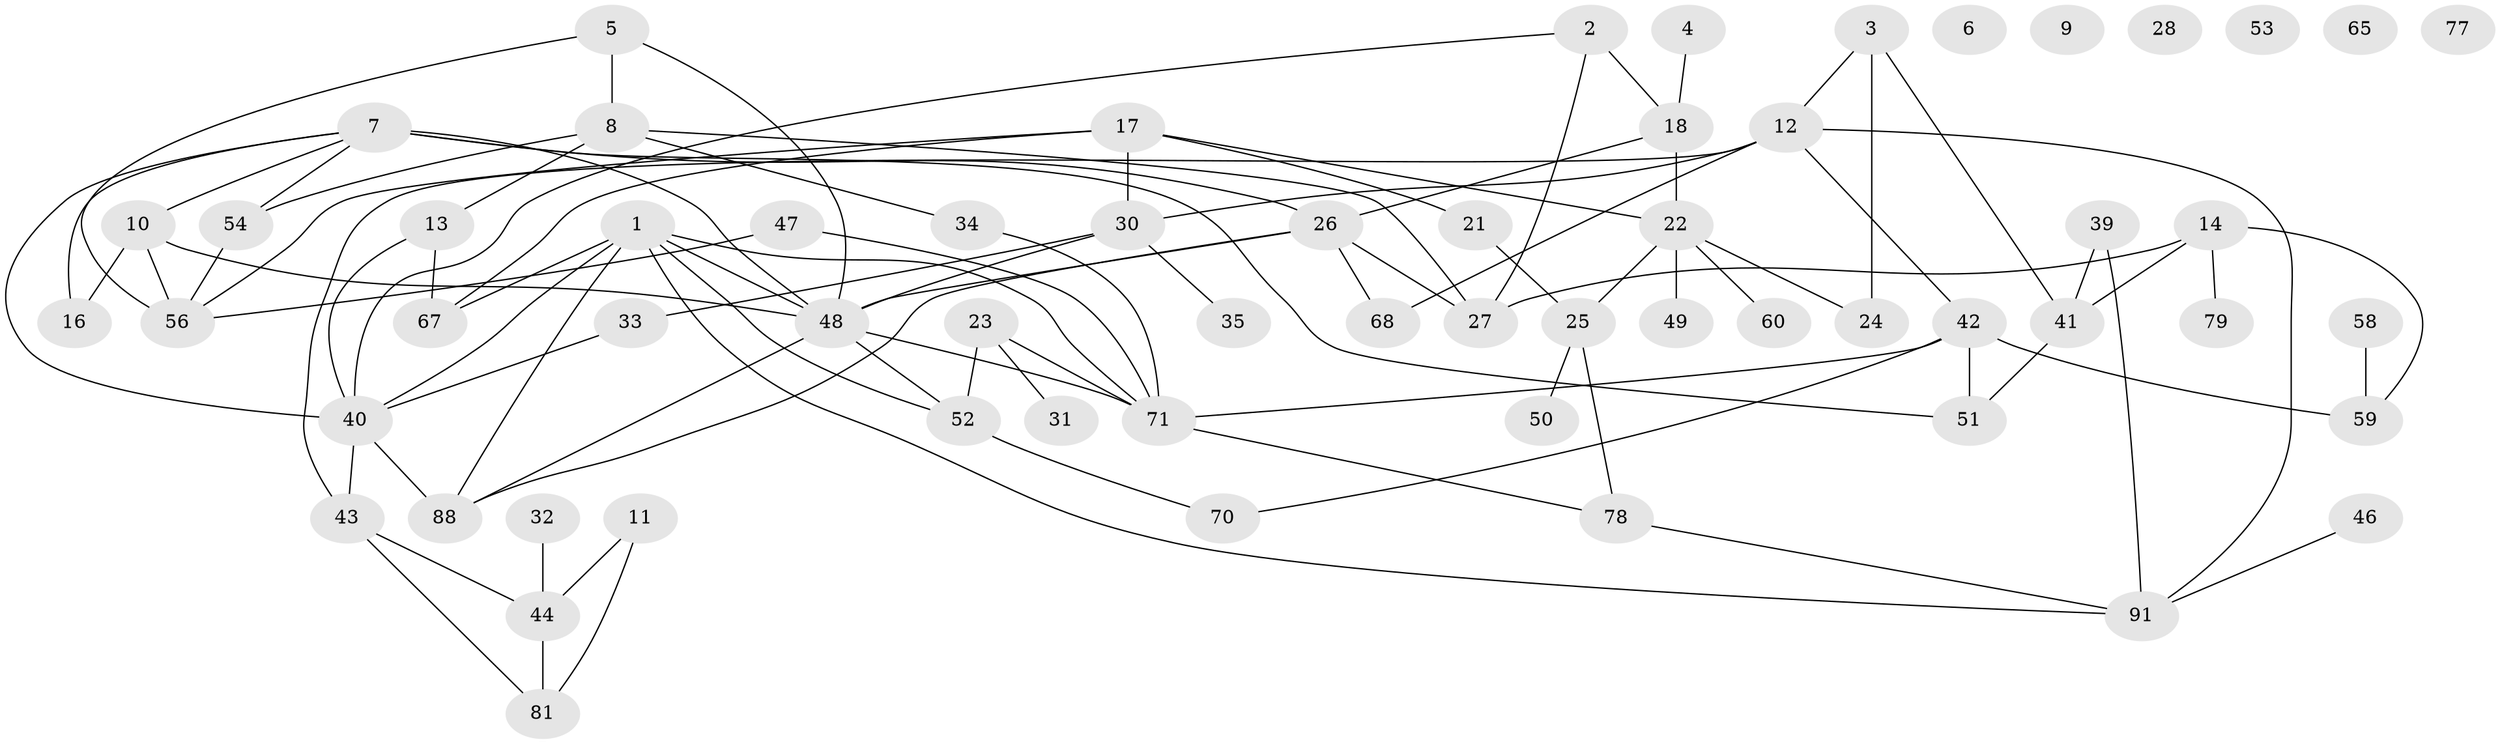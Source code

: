 // Generated by graph-tools (version 1.1) at 2025/23/03/03/25 07:23:26]
// undirected, 61 vertices, 94 edges
graph export_dot {
graph [start="1"]
  node [color=gray90,style=filled];
  1 [super="+20"];
  2 [super="+82"];
  3 [super="+19"];
  4;
  5 [super="+92"];
  6;
  7 [super="+15"];
  8 [super="+72"];
  9;
  10;
  11;
  12 [super="+87"];
  13;
  14 [super="+45"];
  16 [super="+61"];
  17 [super="+66"];
  18 [super="+75"];
  21;
  22 [super="+29"];
  23 [super="+37"];
  24;
  25 [super="+36"];
  26 [super="+38"];
  27 [super="+83"];
  28;
  30 [super="+55"];
  31;
  32;
  33;
  34 [super="+84"];
  35;
  39;
  40 [super="+85"];
  41 [super="+62"];
  42 [super="+69"];
  43;
  44 [super="+86"];
  46;
  47 [super="+57"];
  48 [super="+63"];
  49;
  50;
  51;
  52;
  53;
  54;
  56 [super="+64"];
  58;
  59 [super="+76"];
  60 [super="+73"];
  65;
  67;
  68 [super="+80"];
  70;
  71 [super="+74"];
  77;
  78;
  79;
  81 [super="+90"];
  88 [super="+89"];
  91;
  1 -- 67;
  1 -- 88 [weight=2];
  1 -- 48;
  1 -- 52;
  1 -- 71;
  1 -- 40;
  1 -- 91;
  2 -- 40;
  2 -- 27;
  2 -- 18;
  3 -- 41;
  3 -- 24;
  3 -- 12;
  4 -- 18;
  5 -- 56;
  5 -- 8;
  5 -- 48;
  7 -- 10;
  7 -- 16;
  7 -- 51;
  7 -- 54;
  7 -- 48 [weight=2];
  7 -- 40;
  7 -- 26;
  8 -- 13;
  8 -- 27;
  8 -- 34;
  8 -- 54;
  10 -- 56;
  10 -- 48;
  10 -- 16;
  11 -- 81;
  11 -- 44;
  12 -- 43;
  12 -- 68;
  12 -- 91;
  12 -- 30;
  12 -- 42;
  13 -- 40;
  13 -- 67;
  14 -- 41;
  14 -- 59;
  14 -- 79;
  14 -- 27;
  17 -- 56;
  17 -- 22;
  17 -- 30;
  17 -- 67;
  17 -- 21;
  18 -- 22;
  18 -- 26;
  21 -- 25;
  22 -- 24;
  22 -- 25;
  22 -- 49;
  22 -- 60;
  23 -- 52;
  23 -- 31;
  23 -- 71;
  25 -- 78;
  25 -- 50;
  26 -- 48;
  26 -- 68;
  26 -- 88;
  26 -- 27;
  30 -- 35;
  30 -- 48;
  30 -- 33;
  32 -- 44;
  33 -- 40;
  34 -- 71;
  39 -- 91;
  39 -- 41;
  40 -- 43;
  40 -- 88;
  41 -- 51;
  42 -- 51;
  42 -- 70;
  42 -- 71;
  42 -- 59;
  43 -- 81;
  43 -- 44;
  44 -- 81;
  46 -- 91;
  47 -- 71;
  47 -- 56;
  48 -- 52;
  48 -- 71;
  48 -- 88;
  52 -- 70;
  54 -- 56;
  58 -- 59;
  71 -- 78;
  78 -- 91;
}
